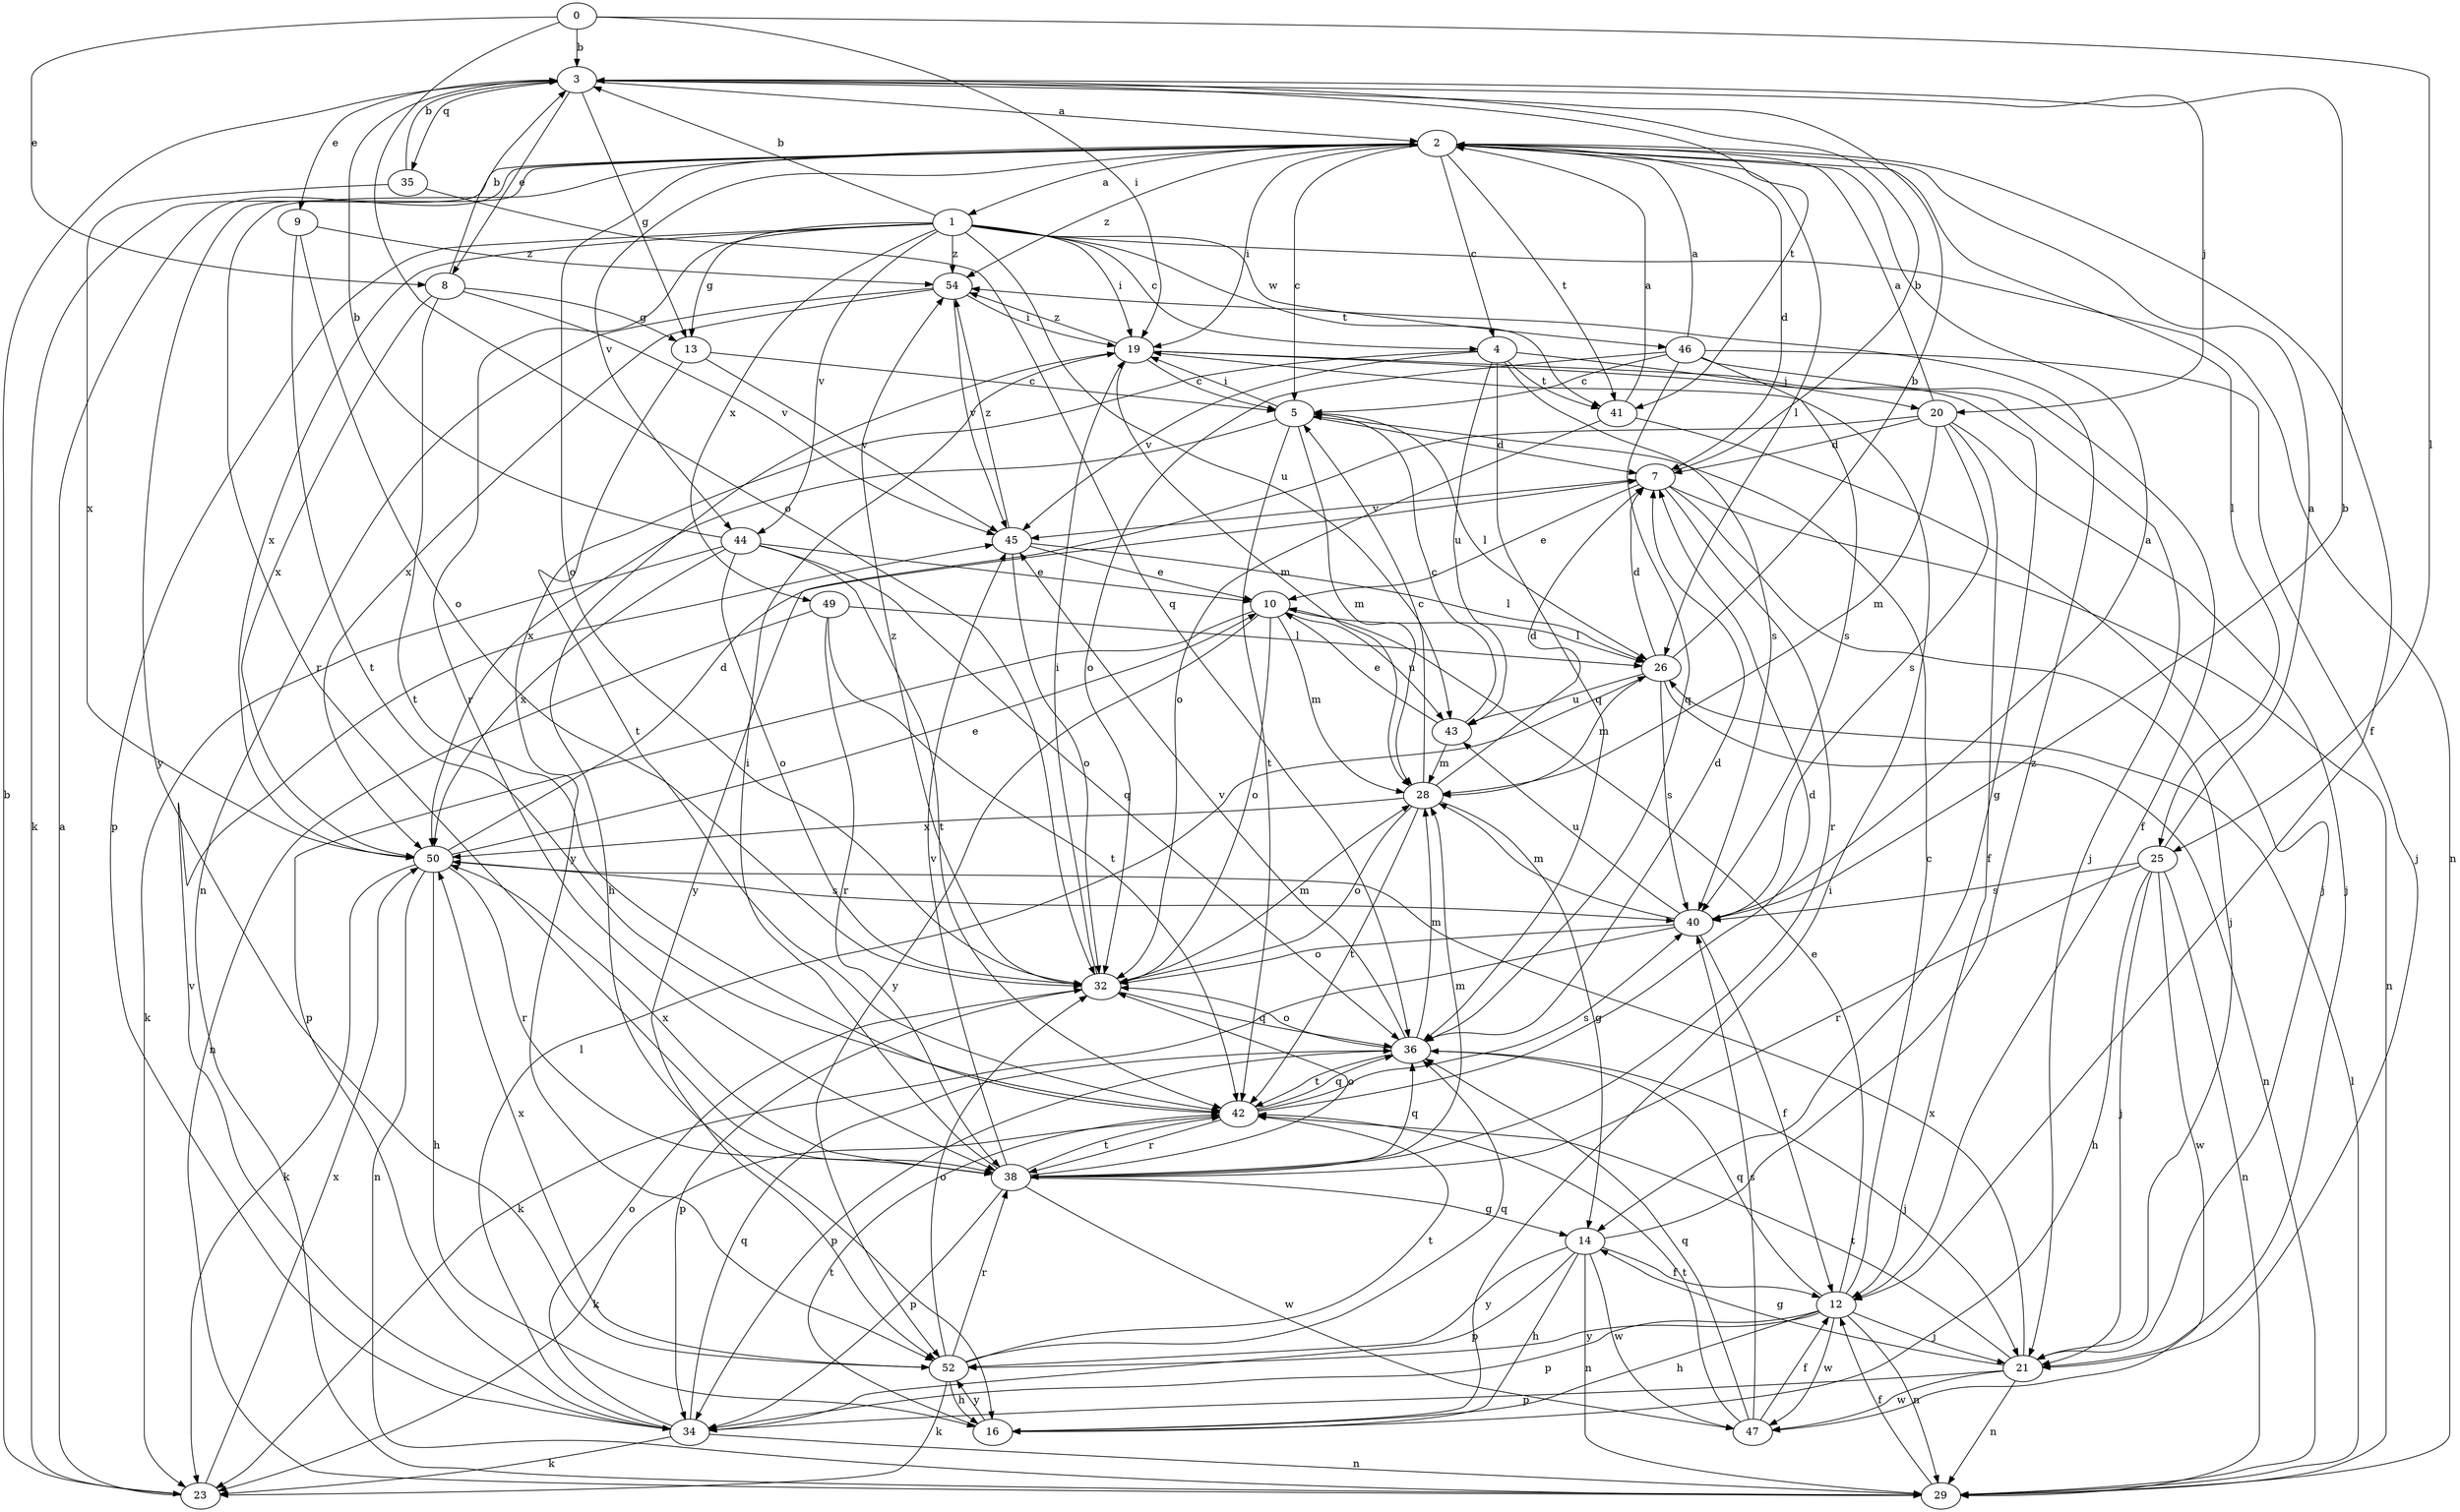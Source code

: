 strict digraph  {
0;
1;
2;
3;
4;
5;
7;
8;
9;
10;
12;
13;
14;
16;
19;
20;
21;
23;
25;
26;
28;
29;
32;
34;
35;
36;
38;
40;
41;
42;
43;
44;
45;
46;
47;
49;
50;
52;
54;
0 -> 3  [label=b];
0 -> 8  [label=e];
0 -> 19  [label=i];
0 -> 25  [label=l];
0 -> 32  [label=o];
1 -> 3  [label=b];
1 -> 4  [label=c];
1 -> 13  [label=g];
1 -> 19  [label=i];
1 -> 29  [label=n];
1 -> 34  [label=p];
1 -> 38  [label=r];
1 -> 41  [label=t];
1 -> 43  [label=u];
1 -> 44  [label=v];
1 -> 46  [label=w];
1 -> 49  [label=x];
1 -> 50  [label=x];
1 -> 54  [label=z];
2 -> 1  [label=a];
2 -> 4  [label=c];
2 -> 5  [label=c];
2 -> 7  [label=d];
2 -> 12  [label=f];
2 -> 19  [label=i];
2 -> 23  [label=k];
2 -> 25  [label=l];
2 -> 26  [label=l];
2 -> 32  [label=o];
2 -> 38  [label=r];
2 -> 41  [label=t];
2 -> 44  [label=v];
2 -> 52  [label=y];
2 -> 54  [label=z];
3 -> 2  [label=a];
3 -> 8  [label=e];
3 -> 9  [label=e];
3 -> 13  [label=g];
3 -> 20  [label=j];
3 -> 35  [label=q];
3 -> 41  [label=t];
4 -> 20  [label=j];
4 -> 36  [label=q];
4 -> 40  [label=s];
4 -> 41  [label=t];
4 -> 43  [label=u];
4 -> 45  [label=v];
4 -> 52  [label=y];
5 -> 7  [label=d];
5 -> 19  [label=i];
5 -> 26  [label=l];
5 -> 28  [label=m];
5 -> 42  [label=t];
5 -> 50  [label=x];
7 -> 3  [label=b];
7 -> 10  [label=e];
7 -> 21  [label=j];
7 -> 29  [label=n];
7 -> 38  [label=r];
7 -> 45  [label=v];
8 -> 3  [label=b];
8 -> 13  [label=g];
8 -> 42  [label=t];
8 -> 45  [label=v];
8 -> 50  [label=x];
9 -> 32  [label=o];
9 -> 42  [label=t];
9 -> 54  [label=z];
10 -> 26  [label=l];
10 -> 28  [label=m];
10 -> 32  [label=o];
10 -> 34  [label=p];
10 -> 43  [label=u];
10 -> 52  [label=y];
12 -> 5  [label=c];
12 -> 10  [label=e];
12 -> 16  [label=h];
12 -> 21  [label=j];
12 -> 29  [label=n];
12 -> 34  [label=p];
12 -> 36  [label=q];
12 -> 47  [label=w];
12 -> 52  [label=y];
13 -> 5  [label=c];
13 -> 42  [label=t];
13 -> 45  [label=v];
14 -> 12  [label=f];
14 -> 16  [label=h];
14 -> 29  [label=n];
14 -> 34  [label=p];
14 -> 47  [label=w];
14 -> 52  [label=y];
14 -> 54  [label=z];
16 -> 19  [label=i];
16 -> 42  [label=t];
16 -> 52  [label=y];
19 -> 5  [label=c];
19 -> 14  [label=g];
19 -> 16  [label=h];
19 -> 21  [label=j];
19 -> 28  [label=m];
19 -> 54  [label=z];
20 -> 2  [label=a];
20 -> 7  [label=d];
20 -> 12  [label=f];
20 -> 21  [label=j];
20 -> 28  [label=m];
20 -> 40  [label=s];
20 -> 52  [label=y];
21 -> 14  [label=g];
21 -> 29  [label=n];
21 -> 34  [label=p];
21 -> 42  [label=t];
21 -> 47  [label=w];
21 -> 50  [label=x];
23 -> 2  [label=a];
23 -> 3  [label=b];
23 -> 50  [label=x];
25 -> 2  [label=a];
25 -> 16  [label=h];
25 -> 21  [label=j];
25 -> 29  [label=n];
25 -> 38  [label=r];
25 -> 40  [label=s];
25 -> 47  [label=w];
26 -> 3  [label=b];
26 -> 7  [label=d];
26 -> 28  [label=m];
26 -> 29  [label=n];
26 -> 40  [label=s];
26 -> 43  [label=u];
28 -> 5  [label=c];
28 -> 7  [label=d];
28 -> 14  [label=g];
28 -> 32  [label=o];
28 -> 42  [label=t];
28 -> 50  [label=x];
29 -> 12  [label=f];
29 -> 26  [label=l];
32 -> 19  [label=i];
32 -> 28  [label=m];
32 -> 34  [label=p];
32 -> 36  [label=q];
32 -> 54  [label=z];
34 -> 23  [label=k];
34 -> 26  [label=l];
34 -> 29  [label=n];
34 -> 32  [label=o];
34 -> 36  [label=q];
34 -> 45  [label=v];
35 -> 3  [label=b];
35 -> 36  [label=q];
35 -> 50  [label=x];
36 -> 7  [label=d];
36 -> 21  [label=j];
36 -> 28  [label=m];
36 -> 32  [label=o];
36 -> 34  [label=p];
36 -> 42  [label=t];
36 -> 45  [label=v];
38 -> 14  [label=g];
38 -> 19  [label=i];
38 -> 28  [label=m];
38 -> 32  [label=o];
38 -> 34  [label=p];
38 -> 36  [label=q];
38 -> 42  [label=t];
38 -> 45  [label=v];
38 -> 47  [label=w];
38 -> 50  [label=x];
40 -> 2  [label=a];
40 -> 3  [label=b];
40 -> 12  [label=f];
40 -> 23  [label=k];
40 -> 28  [label=m];
40 -> 32  [label=o];
40 -> 43  [label=u];
41 -> 2  [label=a];
41 -> 21  [label=j];
41 -> 32  [label=o];
42 -> 7  [label=d];
42 -> 23  [label=k];
42 -> 36  [label=q];
42 -> 38  [label=r];
42 -> 40  [label=s];
43 -> 5  [label=c];
43 -> 10  [label=e];
43 -> 28  [label=m];
44 -> 3  [label=b];
44 -> 10  [label=e];
44 -> 23  [label=k];
44 -> 32  [label=o];
44 -> 36  [label=q];
44 -> 42  [label=t];
44 -> 50  [label=x];
45 -> 10  [label=e];
45 -> 26  [label=l];
45 -> 32  [label=o];
45 -> 54  [label=z];
46 -> 2  [label=a];
46 -> 5  [label=c];
46 -> 12  [label=f];
46 -> 21  [label=j];
46 -> 32  [label=o];
46 -> 36  [label=q];
46 -> 40  [label=s];
47 -> 12  [label=f];
47 -> 36  [label=q];
47 -> 40  [label=s];
47 -> 42  [label=t];
49 -> 26  [label=l];
49 -> 29  [label=n];
49 -> 38  [label=r];
49 -> 42  [label=t];
50 -> 7  [label=d];
50 -> 10  [label=e];
50 -> 16  [label=h];
50 -> 23  [label=k];
50 -> 29  [label=n];
50 -> 38  [label=r];
50 -> 40  [label=s];
52 -> 16  [label=h];
52 -> 23  [label=k];
52 -> 32  [label=o];
52 -> 36  [label=q];
52 -> 38  [label=r];
52 -> 42  [label=t];
52 -> 50  [label=x];
54 -> 19  [label=i];
54 -> 29  [label=n];
54 -> 45  [label=v];
54 -> 50  [label=x];
}
